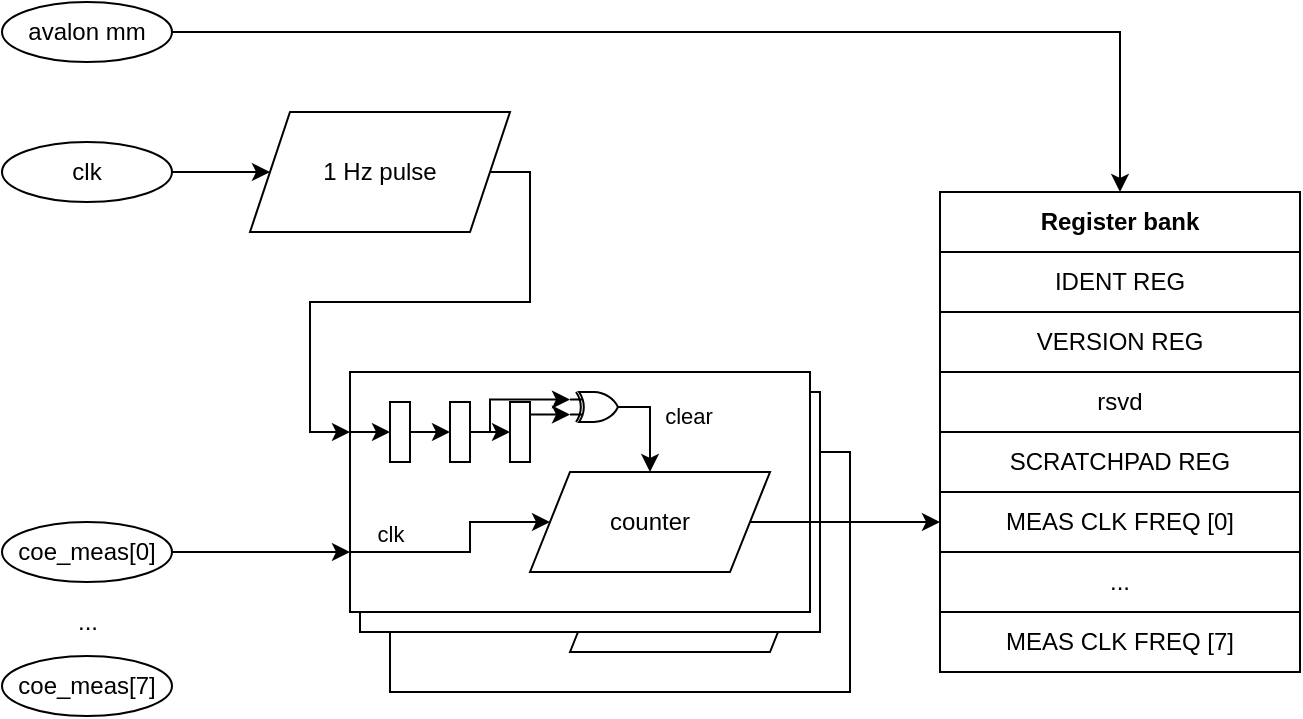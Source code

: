 <mxfile version="13.6.2" type="device"><diagram id="PFzIVlKq1I94XjekgiSm" name="Page-1"><mxGraphModel dx="1125" dy="780" grid="1" gridSize="5" guides="1" tooltips="1" connect="1" arrows="1" fold="1" page="1" pageScale="1" pageWidth="1100" pageHeight="850" math="0" shadow="0"><root><mxCell id="0"/><mxCell id="1" parent="0"/><mxCell id="xZMYq9HvvLZ-xMvL9cCa-160" value="" style="group" vertex="1" connectable="0" parent="1"><mxGeometry x="365" y="340" width="230" height="120" as="geometry"/></mxCell><mxCell id="xZMYq9HvvLZ-xMvL9cCa-161" value="" style="rounded=0;whiteSpace=wrap;html=1;" vertex="1" parent="xZMYq9HvvLZ-xMvL9cCa-160"><mxGeometry width="230" height="120" as="geometry"/></mxCell><mxCell id="xZMYq9HvvLZ-xMvL9cCa-162" style="edgeStyle=orthogonalEdgeStyle;rounded=0;orthogonalLoop=1;jettySize=auto;html=1;exitX=0;exitY=0.25;exitDx=0;exitDy=0;entryX=0;entryY=0.5;entryDx=0;entryDy=0;" edge="1" parent="xZMYq9HvvLZ-xMvL9cCa-160" source="xZMYq9HvvLZ-xMvL9cCa-161" target="xZMYq9HvvLZ-xMvL9cCa-163"><mxGeometry relative="1" as="geometry"/></mxCell><mxCell id="xZMYq9HvvLZ-xMvL9cCa-163" value="" style="rounded=0;whiteSpace=wrap;html=1;" vertex="1" parent="xZMYq9HvvLZ-xMvL9cCa-160"><mxGeometry x="20" y="15" width="10" height="30" as="geometry"/></mxCell><mxCell id="xZMYq9HvvLZ-xMvL9cCa-164" value="" style="rounded=0;whiteSpace=wrap;html=1;spacingBottom=-51;" vertex="1" parent="xZMYq9HvvLZ-xMvL9cCa-160"><mxGeometry x="50" y="15" width="10" height="30" as="geometry"/></mxCell><mxCell id="xZMYq9HvvLZ-xMvL9cCa-165" style="edgeStyle=orthogonalEdgeStyle;rounded=0;orthogonalLoop=1;jettySize=auto;html=1;exitX=1;exitY=0.5;exitDx=0;exitDy=0;entryX=0;entryY=0.5;entryDx=0;entryDy=0;" edge="1" parent="xZMYq9HvvLZ-xMvL9cCa-160" source="xZMYq9HvvLZ-xMvL9cCa-163" target="xZMYq9HvvLZ-xMvL9cCa-164"><mxGeometry relative="1" as="geometry"/></mxCell><mxCell id="xZMYq9HvvLZ-xMvL9cCa-166" value="" style="rounded=0;whiteSpace=wrap;html=1;" vertex="1" parent="xZMYq9HvvLZ-xMvL9cCa-160"><mxGeometry x="80" y="15" width="10" height="30" as="geometry"/></mxCell><mxCell id="xZMYq9HvvLZ-xMvL9cCa-167" style="edgeStyle=orthogonalEdgeStyle;rounded=0;orthogonalLoop=1;jettySize=auto;html=1;exitX=1;exitY=0.5;exitDx=0;exitDy=0;entryX=0;entryY=0.5;entryDx=0;entryDy=0;" edge="1" parent="xZMYq9HvvLZ-xMvL9cCa-160" source="xZMYq9HvvLZ-xMvL9cCa-164" target="xZMYq9HvvLZ-xMvL9cCa-166"><mxGeometry relative="1" as="geometry"/></mxCell><mxCell id="xZMYq9HvvLZ-xMvL9cCa-168" value="counter" style="shape=parallelogram;perimeter=parallelogramPerimeter;whiteSpace=wrap;html=1;fixedSize=1;" vertex="1" parent="xZMYq9HvvLZ-xMvL9cCa-160"><mxGeometry x="90" y="50" width="120" height="50" as="geometry"/></mxCell><mxCell id="xZMYq9HvvLZ-xMvL9cCa-169" style="edgeStyle=orthogonalEdgeStyle;rounded=0;orthogonalLoop=1;jettySize=auto;html=1;exitX=1;exitY=0.5;exitDx=0;exitDy=0;exitPerimeter=0;entryX=0.5;entryY=0;entryDx=0;entryDy=0;" edge="1" parent="xZMYq9HvvLZ-xMvL9cCa-160" source="xZMYq9HvvLZ-xMvL9cCa-171" target="xZMYq9HvvLZ-xMvL9cCa-168"><mxGeometry relative="1" as="geometry"/></mxCell><mxCell id="xZMYq9HvvLZ-xMvL9cCa-170" value="clear" style="edgeLabel;html=1;align=center;verticalAlign=middle;resizable=0;points=[];" vertex="1" connectable="0" parent="xZMYq9HvvLZ-xMvL9cCa-169"><mxGeometry x="-0.348" y="-2" relative="1" as="geometry"><mxPoint x="21.13" y="0.5" as="offset"/></mxGeometry></mxCell><mxCell id="xZMYq9HvvLZ-xMvL9cCa-171" value="" style="verticalLabelPosition=bottom;shadow=0;dashed=0;align=center;html=1;verticalAlign=top;shape=mxgraph.electrical.logic_gates.logic_gate;operation=xor;" vertex="1" parent="xZMYq9HvvLZ-xMvL9cCa-160"><mxGeometry x="110" y="10" width="30" height="15" as="geometry"/></mxCell><mxCell id="xZMYq9HvvLZ-xMvL9cCa-172" style="edgeStyle=orthogonalEdgeStyle;rounded=0;orthogonalLoop=1;jettySize=auto;html=1;exitX=1;exitY=0.5;exitDx=0;exitDy=0;entryX=0;entryY=0.25;entryDx=0;entryDy=0;entryPerimeter=0;" edge="1" parent="xZMYq9HvvLZ-xMvL9cCa-160" source="xZMYq9HvvLZ-xMvL9cCa-164" target="xZMYq9HvvLZ-xMvL9cCa-171"><mxGeometry relative="1" as="geometry"><Array as="points"><mxPoint x="70" y="30"/><mxPoint x="70" y="14"/></Array></mxGeometry></mxCell><mxCell id="xZMYq9HvvLZ-xMvL9cCa-173" style="edgeStyle=orthogonalEdgeStyle;rounded=0;orthogonalLoop=1;jettySize=auto;html=1;exitX=1;exitY=0.5;exitDx=0;exitDy=0;entryX=0;entryY=0.75;entryDx=0;entryDy=0;entryPerimeter=0;" edge="1" parent="xZMYq9HvvLZ-xMvL9cCa-160" source="xZMYq9HvvLZ-xMvL9cCa-166" target="xZMYq9HvvLZ-xMvL9cCa-171"><mxGeometry relative="1" as="geometry"><Array as="points"><mxPoint x="90" y="35"/><mxPoint x="90" y="21"/></Array></mxGeometry></mxCell><mxCell id="xZMYq9HvvLZ-xMvL9cCa-174" style="edgeStyle=orthogonalEdgeStyle;rounded=0;orthogonalLoop=1;jettySize=auto;html=1;exitX=0;exitY=0.75;exitDx=0;exitDy=0;entryX=0;entryY=0.5;entryDx=0;entryDy=0;" edge="1" parent="xZMYq9HvvLZ-xMvL9cCa-160" source="xZMYq9HvvLZ-xMvL9cCa-161" target="xZMYq9HvvLZ-xMvL9cCa-168"><mxGeometry relative="1" as="geometry"><Array as="points"><mxPoint x="60" y="90"/><mxPoint x="60" y="75"/></Array></mxGeometry></mxCell><mxCell id="xZMYq9HvvLZ-xMvL9cCa-175" value="clk" style="edgeLabel;html=1;align=center;verticalAlign=middle;resizable=0;points=[];" vertex="1" connectable="0" parent="xZMYq9HvvLZ-xMvL9cCa-174"><mxGeometry x="0.081" y="45" relative="1" as="geometry"><mxPoint x="5" y="-7.67" as="offset"/></mxGeometry></mxCell><mxCell id="xZMYq9HvvLZ-xMvL9cCa-56" value="" style="group" vertex="1" connectable="0" parent="1"><mxGeometry x="350" y="310" width="230" height="120" as="geometry"/></mxCell><mxCell id="xZMYq9HvvLZ-xMvL9cCa-6" value="" style="rounded=0;whiteSpace=wrap;html=1;" vertex="1" parent="xZMYq9HvvLZ-xMvL9cCa-56"><mxGeometry width="230" height="120" as="geometry"/></mxCell><mxCell id="xZMYq9HvvLZ-xMvL9cCa-26" style="edgeStyle=orthogonalEdgeStyle;rounded=0;orthogonalLoop=1;jettySize=auto;html=1;exitX=0;exitY=0.25;exitDx=0;exitDy=0;entryX=0;entryY=0.5;entryDx=0;entryDy=0;" edge="1" parent="xZMYq9HvvLZ-xMvL9cCa-56" source="xZMYq9HvvLZ-xMvL9cCa-6" target="xZMYq9HvvLZ-xMvL9cCa-8"><mxGeometry relative="1" as="geometry"/></mxCell><mxCell id="xZMYq9HvvLZ-xMvL9cCa-8" value="" style="rounded=0;whiteSpace=wrap;html=1;" vertex="1" parent="xZMYq9HvvLZ-xMvL9cCa-56"><mxGeometry x="20" y="15" width="10" height="30" as="geometry"/></mxCell><mxCell id="xZMYq9HvvLZ-xMvL9cCa-9" value="" style="rounded=0;whiteSpace=wrap;html=1;spacingBottom=-51;" vertex="1" parent="xZMYq9HvvLZ-xMvL9cCa-56"><mxGeometry x="50" y="15" width="10" height="30" as="geometry"/></mxCell><mxCell id="xZMYq9HvvLZ-xMvL9cCa-15" style="edgeStyle=orthogonalEdgeStyle;rounded=0;orthogonalLoop=1;jettySize=auto;html=1;exitX=1;exitY=0.5;exitDx=0;exitDy=0;entryX=0;entryY=0.5;entryDx=0;entryDy=0;" edge="1" parent="xZMYq9HvvLZ-xMvL9cCa-56" source="xZMYq9HvvLZ-xMvL9cCa-8" target="xZMYq9HvvLZ-xMvL9cCa-9"><mxGeometry relative="1" as="geometry"/></mxCell><mxCell id="xZMYq9HvvLZ-xMvL9cCa-10" value="" style="rounded=0;whiteSpace=wrap;html=1;" vertex="1" parent="xZMYq9HvvLZ-xMvL9cCa-56"><mxGeometry x="80" y="15" width="10" height="30" as="geometry"/></mxCell><mxCell id="xZMYq9HvvLZ-xMvL9cCa-16" style="edgeStyle=orthogonalEdgeStyle;rounded=0;orthogonalLoop=1;jettySize=auto;html=1;exitX=1;exitY=0.5;exitDx=0;exitDy=0;entryX=0;entryY=0.5;entryDx=0;entryDy=0;" edge="1" parent="xZMYq9HvvLZ-xMvL9cCa-56" source="xZMYq9HvvLZ-xMvL9cCa-9" target="xZMYq9HvvLZ-xMvL9cCa-10"><mxGeometry relative="1" as="geometry"/></mxCell><mxCell id="xZMYq9HvvLZ-xMvL9cCa-11" value="counter" style="shape=parallelogram;perimeter=parallelogramPerimeter;whiteSpace=wrap;html=1;fixedSize=1;" vertex="1" parent="xZMYq9HvvLZ-xMvL9cCa-56"><mxGeometry x="90" y="50" width="120" height="50" as="geometry"/></mxCell><mxCell id="xZMYq9HvvLZ-xMvL9cCa-20" style="edgeStyle=orthogonalEdgeStyle;rounded=0;orthogonalLoop=1;jettySize=auto;html=1;exitX=1;exitY=0.5;exitDx=0;exitDy=0;exitPerimeter=0;entryX=0.5;entryY=0;entryDx=0;entryDy=0;" edge="1" parent="xZMYq9HvvLZ-xMvL9cCa-56" source="xZMYq9HvvLZ-xMvL9cCa-14" target="xZMYq9HvvLZ-xMvL9cCa-11"><mxGeometry relative="1" as="geometry"/></mxCell><mxCell id="xZMYq9HvvLZ-xMvL9cCa-21" value="clear" style="edgeLabel;html=1;align=center;verticalAlign=middle;resizable=0;points=[];" vertex="1" connectable="0" parent="xZMYq9HvvLZ-xMvL9cCa-20"><mxGeometry x="-0.348" y="-2" relative="1" as="geometry"><mxPoint x="21.13" y="0.5" as="offset"/></mxGeometry></mxCell><mxCell id="xZMYq9HvvLZ-xMvL9cCa-14" value="" style="verticalLabelPosition=bottom;shadow=0;dashed=0;align=center;html=1;verticalAlign=top;shape=mxgraph.electrical.logic_gates.logic_gate;operation=xor;" vertex="1" parent="xZMYq9HvvLZ-xMvL9cCa-56"><mxGeometry x="110" y="10" width="30" height="15" as="geometry"/></mxCell><mxCell id="xZMYq9HvvLZ-xMvL9cCa-19" style="edgeStyle=orthogonalEdgeStyle;rounded=0;orthogonalLoop=1;jettySize=auto;html=1;exitX=1;exitY=0.5;exitDx=0;exitDy=0;entryX=0;entryY=0.25;entryDx=0;entryDy=0;entryPerimeter=0;" edge="1" parent="xZMYq9HvvLZ-xMvL9cCa-56" source="xZMYq9HvvLZ-xMvL9cCa-9" target="xZMYq9HvvLZ-xMvL9cCa-14"><mxGeometry relative="1" as="geometry"><Array as="points"><mxPoint x="70" y="30"/><mxPoint x="70" y="14"/></Array></mxGeometry></mxCell><mxCell id="xZMYq9HvvLZ-xMvL9cCa-17" style="edgeStyle=orthogonalEdgeStyle;rounded=0;orthogonalLoop=1;jettySize=auto;html=1;exitX=1;exitY=0.5;exitDx=0;exitDy=0;entryX=0;entryY=0.75;entryDx=0;entryDy=0;entryPerimeter=0;" edge="1" parent="xZMYq9HvvLZ-xMvL9cCa-56" source="xZMYq9HvvLZ-xMvL9cCa-10" target="xZMYq9HvvLZ-xMvL9cCa-14"><mxGeometry relative="1" as="geometry"><Array as="points"><mxPoint x="90" y="35"/><mxPoint x="90" y="21"/></Array></mxGeometry></mxCell><mxCell id="xZMYq9HvvLZ-xMvL9cCa-27" style="edgeStyle=orthogonalEdgeStyle;rounded=0;orthogonalLoop=1;jettySize=auto;html=1;exitX=0;exitY=0.75;exitDx=0;exitDy=0;entryX=0;entryY=0.5;entryDx=0;entryDy=0;" edge="1" parent="xZMYq9HvvLZ-xMvL9cCa-56" source="xZMYq9HvvLZ-xMvL9cCa-6" target="xZMYq9HvvLZ-xMvL9cCa-11"><mxGeometry relative="1" as="geometry"><Array as="points"><mxPoint x="60" y="90"/><mxPoint x="60" y="75"/></Array></mxGeometry></mxCell><mxCell id="xZMYq9HvvLZ-xMvL9cCa-28" value="clk" style="edgeLabel;html=1;align=center;verticalAlign=middle;resizable=0;points=[];" vertex="1" connectable="0" parent="xZMYq9HvvLZ-xMvL9cCa-27"><mxGeometry x="0.081" y="45" relative="1" as="geometry"><mxPoint x="5" y="-7.67" as="offset"/></mxGeometry></mxCell><mxCell id="xZMYq9HvvLZ-xMvL9cCa-181" style="edgeStyle=orthogonalEdgeStyle;rounded=0;orthogonalLoop=1;jettySize=auto;html=1;exitX=1;exitY=0.5;exitDx=0;exitDy=0;entryX=0;entryY=0.25;entryDx=0;entryDy=0;" edge="1" parent="1" source="xZMYq9HvvLZ-xMvL9cCa-57" target="xZMYq9HvvLZ-xMvL9cCa-64"><mxGeometry relative="1" as="geometry"><Array as="points"><mxPoint x="435" y="200"/><mxPoint x="435" y="265"/><mxPoint x="325" y="265"/><mxPoint x="325" y="330"/></Array></mxGeometry></mxCell><mxCell id="xZMYq9HvvLZ-xMvL9cCa-57" value="1 Hz pulse" style="shape=parallelogram;perimeter=parallelogramPerimeter;whiteSpace=wrap;html=1;fixedSize=1;" vertex="1" parent="1"><mxGeometry x="295" y="170" width="130" height="60" as="geometry"/></mxCell><mxCell id="xZMYq9HvvLZ-xMvL9cCa-63" value="" style="group" vertex="1" connectable="0" parent="1"><mxGeometry x="345" y="300" width="230" height="120" as="geometry"/></mxCell><mxCell id="xZMYq9HvvLZ-xMvL9cCa-64" value="" style="rounded=0;whiteSpace=wrap;html=1;" vertex="1" parent="xZMYq9HvvLZ-xMvL9cCa-63"><mxGeometry width="230" height="120" as="geometry"/></mxCell><mxCell id="xZMYq9HvvLZ-xMvL9cCa-65" style="edgeStyle=orthogonalEdgeStyle;rounded=0;orthogonalLoop=1;jettySize=auto;html=1;exitX=0;exitY=0.25;exitDx=0;exitDy=0;entryX=0;entryY=0.5;entryDx=0;entryDy=0;" edge="1" parent="xZMYq9HvvLZ-xMvL9cCa-63" source="xZMYq9HvvLZ-xMvL9cCa-64" target="xZMYq9HvvLZ-xMvL9cCa-66"><mxGeometry relative="1" as="geometry"/></mxCell><mxCell id="xZMYq9HvvLZ-xMvL9cCa-66" value="" style="rounded=0;whiteSpace=wrap;html=1;" vertex="1" parent="xZMYq9HvvLZ-xMvL9cCa-63"><mxGeometry x="20" y="15" width="10" height="30" as="geometry"/></mxCell><mxCell id="xZMYq9HvvLZ-xMvL9cCa-67" value="" style="rounded=0;whiteSpace=wrap;html=1;spacingBottom=-51;" vertex="1" parent="xZMYq9HvvLZ-xMvL9cCa-63"><mxGeometry x="50" y="15" width="10" height="30" as="geometry"/></mxCell><mxCell id="xZMYq9HvvLZ-xMvL9cCa-68" style="edgeStyle=orthogonalEdgeStyle;rounded=0;orthogonalLoop=1;jettySize=auto;html=1;exitX=1;exitY=0.5;exitDx=0;exitDy=0;entryX=0;entryY=0.5;entryDx=0;entryDy=0;" edge="1" parent="xZMYq9HvvLZ-xMvL9cCa-63" source="xZMYq9HvvLZ-xMvL9cCa-66" target="xZMYq9HvvLZ-xMvL9cCa-67"><mxGeometry relative="1" as="geometry"/></mxCell><mxCell id="xZMYq9HvvLZ-xMvL9cCa-69" value="" style="rounded=0;whiteSpace=wrap;html=1;" vertex="1" parent="xZMYq9HvvLZ-xMvL9cCa-63"><mxGeometry x="80" y="15" width="10" height="30" as="geometry"/></mxCell><mxCell id="xZMYq9HvvLZ-xMvL9cCa-70" style="edgeStyle=orthogonalEdgeStyle;rounded=0;orthogonalLoop=1;jettySize=auto;html=1;exitX=1;exitY=0.5;exitDx=0;exitDy=0;entryX=0;entryY=0.5;entryDx=0;entryDy=0;" edge="1" parent="xZMYq9HvvLZ-xMvL9cCa-63" source="xZMYq9HvvLZ-xMvL9cCa-67" target="xZMYq9HvvLZ-xMvL9cCa-69"><mxGeometry relative="1" as="geometry"/></mxCell><mxCell id="xZMYq9HvvLZ-xMvL9cCa-71" value="counter" style="shape=parallelogram;perimeter=parallelogramPerimeter;whiteSpace=wrap;html=1;fixedSize=1;" vertex="1" parent="xZMYq9HvvLZ-xMvL9cCa-63"><mxGeometry x="90" y="50" width="120" height="50" as="geometry"/></mxCell><mxCell id="xZMYq9HvvLZ-xMvL9cCa-72" style="edgeStyle=orthogonalEdgeStyle;rounded=0;orthogonalLoop=1;jettySize=auto;html=1;exitX=1;exitY=0.5;exitDx=0;exitDy=0;exitPerimeter=0;entryX=0.5;entryY=0;entryDx=0;entryDy=0;" edge="1" parent="xZMYq9HvvLZ-xMvL9cCa-63" source="xZMYq9HvvLZ-xMvL9cCa-74" target="xZMYq9HvvLZ-xMvL9cCa-71"><mxGeometry relative="1" as="geometry"/></mxCell><mxCell id="xZMYq9HvvLZ-xMvL9cCa-73" value="clear" style="edgeLabel;html=1;align=center;verticalAlign=middle;resizable=0;points=[];" vertex="1" connectable="0" parent="xZMYq9HvvLZ-xMvL9cCa-72"><mxGeometry x="-0.348" y="-2" relative="1" as="geometry"><mxPoint x="21.13" y="0.5" as="offset"/></mxGeometry></mxCell><mxCell id="xZMYq9HvvLZ-xMvL9cCa-74" value="" style="verticalLabelPosition=bottom;shadow=0;dashed=0;align=center;html=1;verticalAlign=top;shape=mxgraph.electrical.logic_gates.logic_gate;operation=xor;" vertex="1" parent="xZMYq9HvvLZ-xMvL9cCa-63"><mxGeometry x="110" y="10" width="30" height="15" as="geometry"/></mxCell><mxCell id="xZMYq9HvvLZ-xMvL9cCa-75" style="edgeStyle=orthogonalEdgeStyle;rounded=0;orthogonalLoop=1;jettySize=auto;html=1;exitX=1;exitY=0.5;exitDx=0;exitDy=0;entryX=0;entryY=0.25;entryDx=0;entryDy=0;entryPerimeter=0;" edge="1" parent="xZMYq9HvvLZ-xMvL9cCa-63" source="xZMYq9HvvLZ-xMvL9cCa-67" target="xZMYq9HvvLZ-xMvL9cCa-74"><mxGeometry relative="1" as="geometry"><Array as="points"><mxPoint x="70" y="30"/><mxPoint x="70" y="14"/></Array></mxGeometry></mxCell><mxCell id="xZMYq9HvvLZ-xMvL9cCa-76" style="edgeStyle=orthogonalEdgeStyle;rounded=0;orthogonalLoop=1;jettySize=auto;html=1;exitX=1;exitY=0.5;exitDx=0;exitDy=0;entryX=0;entryY=0.75;entryDx=0;entryDy=0;entryPerimeter=0;" edge="1" parent="xZMYq9HvvLZ-xMvL9cCa-63" source="xZMYq9HvvLZ-xMvL9cCa-69" target="xZMYq9HvvLZ-xMvL9cCa-74"><mxGeometry relative="1" as="geometry"><Array as="points"><mxPoint x="90" y="35"/><mxPoint x="90" y="21"/></Array></mxGeometry></mxCell><mxCell id="xZMYq9HvvLZ-xMvL9cCa-77" style="edgeStyle=orthogonalEdgeStyle;rounded=0;orthogonalLoop=1;jettySize=auto;html=1;exitX=0;exitY=0.75;exitDx=0;exitDy=0;entryX=0;entryY=0.5;entryDx=0;entryDy=0;" edge="1" parent="xZMYq9HvvLZ-xMvL9cCa-63" source="xZMYq9HvvLZ-xMvL9cCa-64" target="xZMYq9HvvLZ-xMvL9cCa-71"><mxGeometry relative="1" as="geometry"><Array as="points"><mxPoint x="60" y="90"/><mxPoint x="60" y="75"/></Array></mxGeometry></mxCell><mxCell id="xZMYq9HvvLZ-xMvL9cCa-78" value="clk" style="edgeLabel;html=1;align=center;verticalAlign=middle;resizable=0;points=[];" vertex="1" connectable="0" parent="xZMYq9HvvLZ-xMvL9cCa-77"><mxGeometry x="0.081" y="45" relative="1" as="geometry"><mxPoint x="5" y="-7.67" as="offset"/></mxGeometry></mxCell><mxCell id="xZMYq9HvvLZ-xMvL9cCa-79" style="edgeStyle=orthogonalEdgeStyle;rounded=0;orthogonalLoop=1;jettySize=auto;html=1;exitX=1;exitY=0.5;exitDx=0;exitDy=0;entryX=0;entryY=0.5;entryDx=0;entryDy=0;" edge="1" parent="1" source="xZMYq9HvvLZ-xMvL9cCa-71" target="xZMYq9HvvLZ-xMvL9cCa-42"><mxGeometry relative="1" as="geometry"/></mxCell><mxCell id="xZMYq9HvvLZ-xMvL9cCa-29" value="Register bank" style="shape=table;html=1;whiteSpace=wrap;startSize=30;container=1;collapsible=0;childLayout=tableLayout;fontStyle=1;align=center;" vertex="1" parent="1"><mxGeometry x="640" y="210" width="180" height="240" as="geometry"/></mxCell><mxCell id="xZMYq9HvvLZ-xMvL9cCa-50" style="shape=partialRectangle;html=1;whiteSpace=wrap;collapsible=0;dropTarget=0;pointerEvents=0;fillColor=none;top=0;left=0;bottom=0;right=0;points=[[0,0.5],[1,0.5]];portConstraint=eastwest;" vertex="1" parent="xZMYq9HvvLZ-xMvL9cCa-29"><mxGeometry y="30" width="180" height="30" as="geometry"/></mxCell><mxCell id="xZMYq9HvvLZ-xMvL9cCa-51" value="IDENT REG" style="shape=partialRectangle;html=1;whiteSpace=wrap;connectable=0;fillColor=none;top=0;left=0;bottom=0;right=0;overflow=hidden;" vertex="1" parent="xZMYq9HvvLZ-xMvL9cCa-50"><mxGeometry width="180" height="30" as="geometry"/></mxCell><mxCell id="xZMYq9HvvLZ-xMvL9cCa-48" style="shape=partialRectangle;html=1;whiteSpace=wrap;collapsible=0;dropTarget=0;pointerEvents=0;fillColor=none;top=0;left=0;bottom=0;right=0;points=[[0,0.5],[1,0.5]];portConstraint=eastwest;" vertex="1" parent="xZMYq9HvvLZ-xMvL9cCa-29"><mxGeometry y="60" width="180" height="30" as="geometry"/></mxCell><mxCell id="xZMYq9HvvLZ-xMvL9cCa-49" value="VERSION REG" style="shape=partialRectangle;html=1;whiteSpace=wrap;connectable=0;fillColor=none;top=0;left=0;bottom=0;right=0;overflow=hidden;" vertex="1" parent="xZMYq9HvvLZ-xMvL9cCa-48"><mxGeometry width="180" height="30" as="geometry"/></mxCell><mxCell id="xZMYq9HvvLZ-xMvL9cCa-46" style="shape=partialRectangle;html=1;whiteSpace=wrap;collapsible=0;dropTarget=0;pointerEvents=0;fillColor=none;top=0;left=0;bottom=0;right=0;points=[[0,0.5],[1,0.5]];portConstraint=eastwest;" vertex="1" parent="xZMYq9HvvLZ-xMvL9cCa-29"><mxGeometry y="90" width="180" height="30" as="geometry"/></mxCell><mxCell id="xZMYq9HvvLZ-xMvL9cCa-47" value="rsvd" style="shape=partialRectangle;html=1;whiteSpace=wrap;connectable=0;fillColor=none;top=0;left=0;bottom=0;right=0;overflow=hidden;" vertex="1" parent="xZMYq9HvvLZ-xMvL9cCa-46"><mxGeometry width="180" height="30" as="geometry"/></mxCell><mxCell id="xZMYq9HvvLZ-xMvL9cCa-44" style="shape=partialRectangle;html=1;whiteSpace=wrap;collapsible=0;dropTarget=0;pointerEvents=0;fillColor=none;top=0;left=0;bottom=0;right=0;points=[[0,0.5],[1,0.5]];portConstraint=eastwest;" vertex="1" parent="xZMYq9HvvLZ-xMvL9cCa-29"><mxGeometry y="120" width="180" height="30" as="geometry"/></mxCell><mxCell id="xZMYq9HvvLZ-xMvL9cCa-45" value="SCRATCHPAD REG" style="shape=partialRectangle;html=1;whiteSpace=wrap;connectable=0;fillColor=none;top=0;left=0;bottom=0;right=0;overflow=hidden;" vertex="1" parent="xZMYq9HvvLZ-xMvL9cCa-44"><mxGeometry width="180" height="30" as="geometry"/></mxCell><mxCell id="xZMYq9HvvLZ-xMvL9cCa-42" style="shape=partialRectangle;html=1;whiteSpace=wrap;collapsible=0;dropTarget=0;pointerEvents=0;fillColor=none;top=0;left=0;bottom=0;right=0;points=[[0,0.5],[1,0.5]];portConstraint=eastwest;" vertex="1" parent="xZMYq9HvvLZ-xMvL9cCa-29"><mxGeometry y="150" width="180" height="30" as="geometry"/></mxCell><mxCell id="xZMYq9HvvLZ-xMvL9cCa-43" value="MEAS CLK FREQ [0]" style="shape=partialRectangle;html=1;whiteSpace=wrap;connectable=0;fillColor=none;top=0;left=0;bottom=0;right=0;overflow=hidden;" vertex="1" parent="xZMYq9HvvLZ-xMvL9cCa-42"><mxGeometry width="180" height="30" as="geometry"/></mxCell><mxCell id="xZMYq9HvvLZ-xMvL9cCa-52" style="shape=partialRectangle;html=1;whiteSpace=wrap;collapsible=0;dropTarget=0;pointerEvents=0;fillColor=none;top=0;left=0;bottom=0;right=0;points=[[0,0.5],[1,0.5]];portConstraint=eastwest;" vertex="1" parent="xZMYq9HvvLZ-xMvL9cCa-29"><mxGeometry y="180" width="180" height="30" as="geometry"/></mxCell><mxCell id="xZMYq9HvvLZ-xMvL9cCa-53" value="..." style="shape=partialRectangle;html=1;whiteSpace=wrap;connectable=0;fillColor=none;top=0;left=0;bottom=0;right=0;overflow=hidden;" vertex="1" parent="xZMYq9HvvLZ-xMvL9cCa-52"><mxGeometry width="180" height="30" as="geometry"/></mxCell><mxCell id="xZMYq9HvvLZ-xMvL9cCa-34" value="" style="shape=partialRectangle;html=1;whiteSpace=wrap;collapsible=0;dropTarget=0;pointerEvents=0;fillColor=none;top=0;left=0;bottom=0;right=0;points=[[0,0.5],[1,0.5]];portConstraint=eastwest;" vertex="1" parent="xZMYq9HvvLZ-xMvL9cCa-29"><mxGeometry y="210" width="180" height="30" as="geometry"/></mxCell><mxCell id="xZMYq9HvvLZ-xMvL9cCa-35" value="&lt;span&gt;MEAS CLK FREQ [7]&lt;/span&gt;" style="shape=partialRectangle;html=1;whiteSpace=wrap;connectable=0;fillColor=none;top=0;left=0;bottom=0;right=0;overflow=hidden;" vertex="1" parent="xZMYq9HvvLZ-xMvL9cCa-34"><mxGeometry width="180" height="30" as="geometry"/></mxCell><mxCell id="xZMYq9HvvLZ-xMvL9cCa-180" style="edgeStyle=orthogonalEdgeStyle;rounded=0;orthogonalLoop=1;jettySize=auto;html=1;exitX=1;exitY=0.5;exitDx=0;exitDy=0;" edge="1" parent="1" source="xZMYq9HvvLZ-xMvL9cCa-178"><mxGeometry relative="1" as="geometry"><mxPoint x="345" y="390" as="targetPoint"/></mxGeometry></mxCell><mxCell id="xZMYq9HvvLZ-xMvL9cCa-178" value="coe_meas[0]" style="ellipse;whiteSpace=wrap;html=1;" vertex="1" parent="1"><mxGeometry x="171" y="375" width="85" height="30" as="geometry"/></mxCell><mxCell id="xZMYq9HvvLZ-xMvL9cCa-179" value="coe_meas[7]" style="ellipse;whiteSpace=wrap;html=1;" vertex="1" parent="1"><mxGeometry x="171" y="442" width="85" height="30" as="geometry"/></mxCell><mxCell id="xZMYq9HvvLZ-xMvL9cCa-183" style="edgeStyle=orthogonalEdgeStyle;rounded=0;orthogonalLoop=1;jettySize=auto;html=1;exitX=1;exitY=0.5;exitDx=0;exitDy=0;entryX=0;entryY=0.5;entryDx=0;entryDy=0;" edge="1" parent="1" source="xZMYq9HvvLZ-xMvL9cCa-182" target="xZMYq9HvvLZ-xMvL9cCa-57"><mxGeometry relative="1" as="geometry"/></mxCell><mxCell id="xZMYq9HvvLZ-xMvL9cCa-182" value="clk" style="ellipse;whiteSpace=wrap;html=1;" vertex="1" parent="1"><mxGeometry x="171.0" y="185" width="85" height="30" as="geometry"/></mxCell><mxCell id="xZMYq9HvvLZ-xMvL9cCa-185" value="..." style="text;html=1;strokeColor=none;fillColor=none;align=center;verticalAlign=middle;whiteSpace=wrap;rounded=0;" vertex="1" parent="1"><mxGeometry x="193.5" y="415" width="40" height="20" as="geometry"/></mxCell><mxCell id="xZMYq9HvvLZ-xMvL9cCa-189" style="edgeStyle=orthogonalEdgeStyle;rounded=0;orthogonalLoop=1;jettySize=auto;html=1;exitX=1;exitY=0.5;exitDx=0;exitDy=0;entryX=0.5;entryY=0;entryDx=0;entryDy=0;" edge="1" parent="1" source="xZMYq9HvvLZ-xMvL9cCa-186" target="xZMYq9HvvLZ-xMvL9cCa-29"><mxGeometry relative="1" as="geometry"/></mxCell><mxCell id="xZMYq9HvvLZ-xMvL9cCa-186" value="avalon mm" style="ellipse;whiteSpace=wrap;html=1;" vertex="1" parent="1"><mxGeometry x="171.0" y="115" width="85" height="30" as="geometry"/></mxCell></root></mxGraphModel></diagram></mxfile>